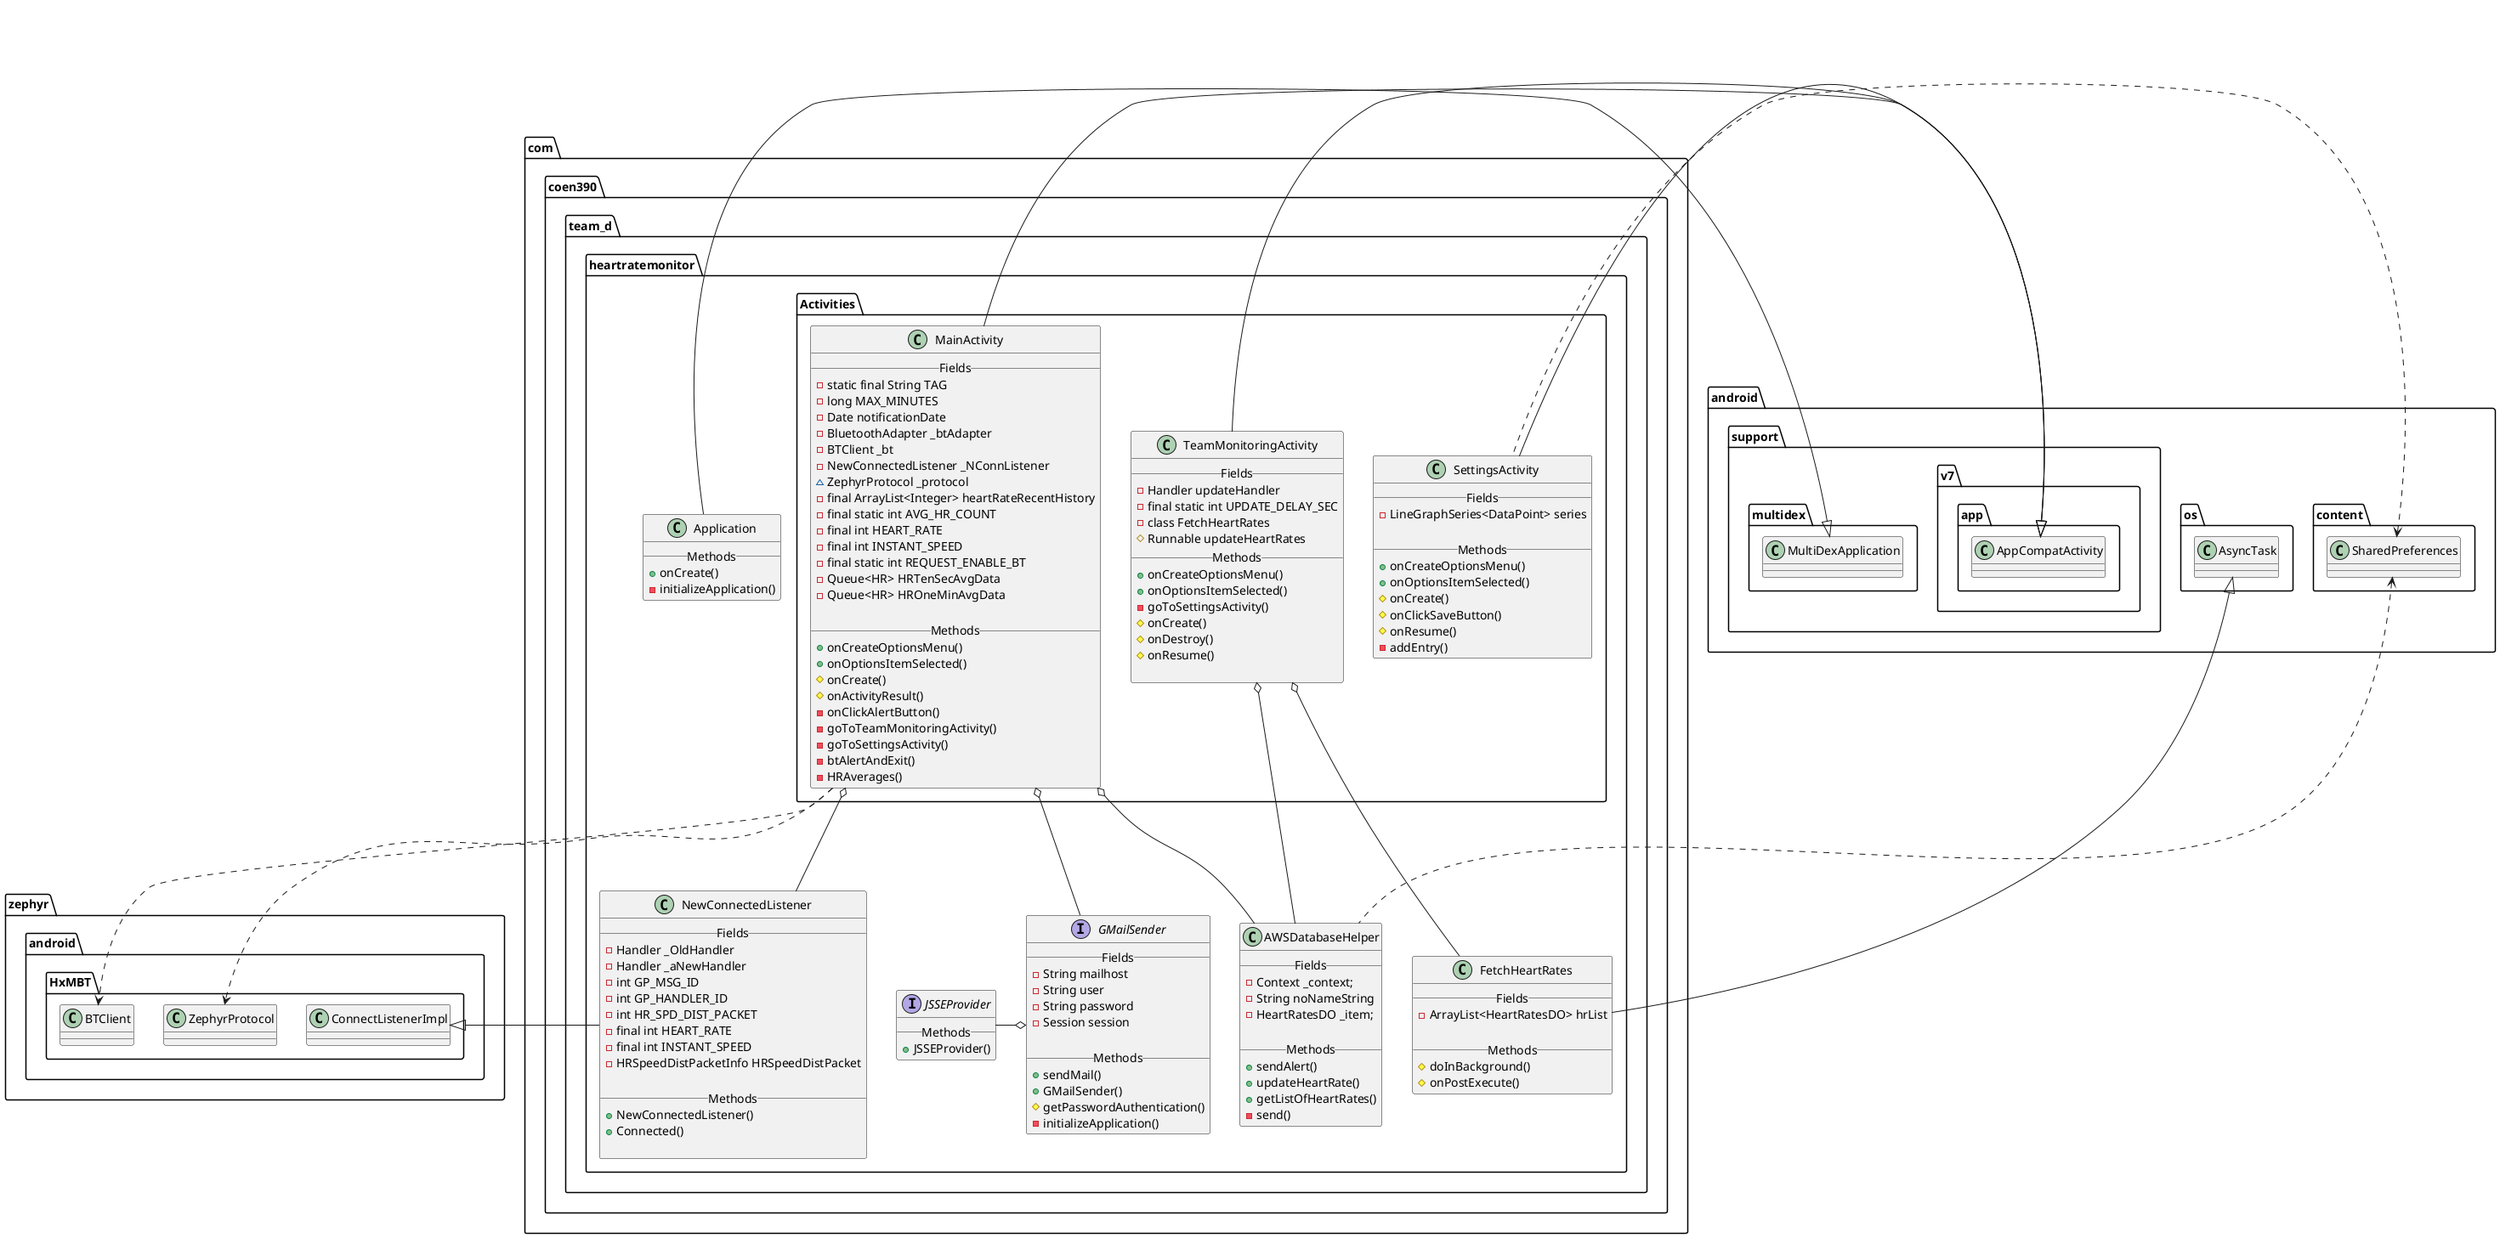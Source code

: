 @startuml

package com.coen390.team_d.heartratemonitor. {

	class Application {
		__ Methods __
		+onCreate()
		-initializeApplication()
	}

	class AWSDatabaseHelper {
		__ Fields __
		-Context _context;
		-String noNameString
		-HeartRatesDO _item;

		__ Methods __
		+sendAlert()
		+updateHeartRate()
		+getListOfHeartRates()
		-send()
	}

	interface GMailSender{
		__ Fields __
		-String mailhost
		-String user
		-String password
		-Session session

		__ Methods __
		+sendMail()
		+GMailSender()
		#getPasswordAuthentication()
		-initializeApplication()
	}

	interface JSSEProvider {
		__ Methods __
		+JSSEProvider()
	}

	class FetchHeartRates {
			__ Fields __
			-ArrayList<HeartRatesDO> hrList

			__ Methods __
			#doInBackground()
			#onPostExecute()
		}

	class NewConnectedListener{
		__ Fields __
		-Handler _OldHandler
		-Handler _aNewHandler
		-int GP_MSG_ID
		-int GP_HANDLER_ID
		-int HR_SPD_DIST_PACKET
		-final int HEART_RATE
		-final int INSTANT_SPEED
		-HRSpeedDistPacketInfo HRSpeedDistPacket

		__ Methods __
		+NewConnectedListener()
		+Connected()

	}

	package Activities {

		class MainActivity {
			__ Fields __
			-static final String TAG
			-long MAX_MINUTES
			-Date notificationDate
			-BluetoothAdapter _btAdapter
			-BTClient _bt
			-NewConnectedListener _NConnListener
			~ZephyrProtocol _protocol
			-final ArrayList<Integer> heartRateRecentHistory
			-final static int AVG_HR_COUNT
			-final int HEART_RATE
			-final int INSTANT_SPEED
			-final static int REQUEST_ENABLE_BT
			-Queue<HR> HRTenSecAvgData
			-Queue<HR> HROneMinAvgData

			__ Methods __
			+onCreateOptionsMenu()
			+onOptionsItemSelected()
			#onCreate()
			#onActivityResult()
			-onClickAlertButton()
			-goToTeamMonitoringActivity()
			-goToSettingsActivity()
			-btAlertAndExit()
			-HRAverages()
		}

		class TeamMonitoringActivity {
			__ Fields __
			-Handler updateHandler
			-final static int UPDATE_DELAY_SEC
			-class FetchHeartRates
			#Runnable updateHeartRates
			__ Methods __
			+onCreateOptionsMenu()
			+onOptionsItemSelected()
			-goToSettingsActivity()
			#onCreate()
			#onDestroy()
			#onResume()

		}

		class SettingsActivity {
			__ Fields __
			-LineGraphSeries<DataPoint> series

			__ Methods __
			+onCreateOptionsMenu()
			+onOptionsItemSelected()
			#onCreate()
			#onClickSaveButton()
			#onResume()
			-addEntry()
		}
	}
}


	package android.content. {
		class SharedPreferences
	}
	package android.os. {
		class AsyncTask
	}
	package android.support.v7.app. {
		class AppCompatActivity
	}
	package android.support.multidex. {
		class MultiDexApplication
	}
	package zephyr.android.HxMBT. {
		class BTClient
		class ZephyrProtocol
		class ConnectListenerImpl
	}


JSSEProvider -right--o GMailSender
NewConnectedListener -left--|> ConnectListenerImpl
Application -up--|> MultiDexApplication
AWSDatabaseHelper -up..> SharedPreferences
MainActivity -down..> BTClient
MainActivity -down..> ZephyrProtocol
MainActivity -down--|> AppCompatActivity
SettingsActivity -down--|> AppCompatActivity
TeamMonitoringActivity -down--|> AppCompatActivity
FetchHeartRates -up--|> AsyncTask
FetchHeartRates -up--o TeamMonitoringActivity
NewConnectedListener -up--o MainActivity
GMailSender -up--o MainActivity


SettingsActivity -up..> SharedPreferences
AWSDatabaseHelper -up--o MainActivity
AWSDatabaseHelper -up--o TeamMonitoringActivity

@enduml